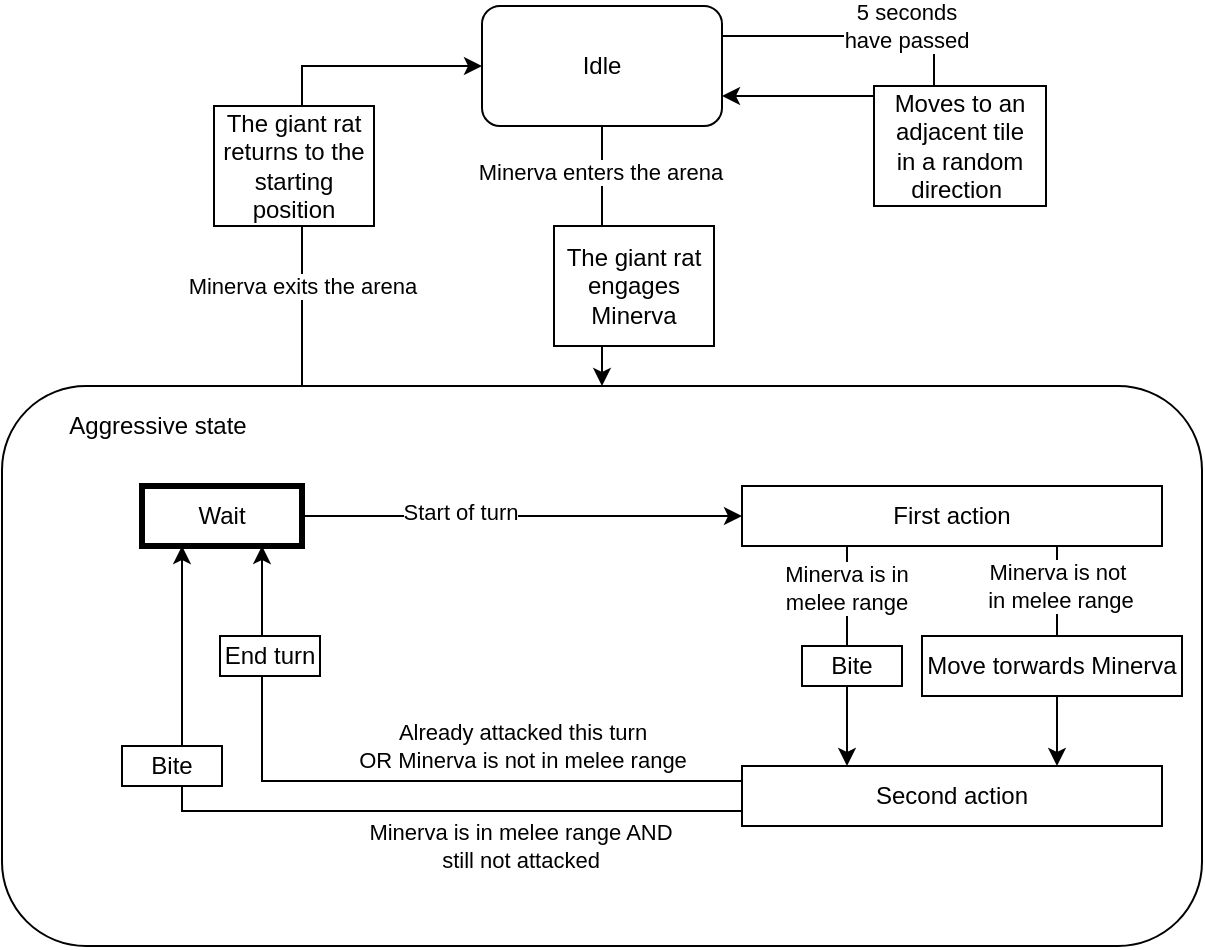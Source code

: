 <mxfile version="13.9.9" type="device"><diagram id="I2tlHXBUYZ8cD2VrJ1-z" name="Pagina-1"><mxGraphModel dx="1024" dy="592" grid="1" gridSize="10" guides="1" tooltips="1" connect="1" arrows="1" fold="1" page="1" pageScale="1" pageWidth="827" pageHeight="1169" math="0" shadow="0"><root><mxCell id="0"/><mxCell id="1" style="" parent="0"/><mxCell id="ib2S4boe3EMSP0cZMdJU-1" value="Idle" style="rounded=1;whiteSpace=wrap;html=1;" parent="1" vertex="1"><mxGeometry x="354" y="40" width="120" height="60" as="geometry"/></mxCell><mxCell id="ib2S4boe3EMSP0cZMdJU-59" style="edgeStyle=orthogonalEdgeStyle;rounded=0;orthogonalLoop=1;jettySize=auto;html=1;exitX=0.25;exitY=0;exitDx=0;exitDy=0;entryX=0;entryY=0.5;entryDx=0;entryDy=0;" parent="1" source="ib2S4boe3EMSP0cZMdJU-3" target="ib2S4boe3EMSP0cZMdJU-1" edge="1"><mxGeometry relative="1" as="geometry"><mxPoint x="94.0" y="67.793" as="targetPoint"/><Array as="points"><mxPoint x="264" y="70"/></Array></mxGeometry></mxCell><mxCell id="ib2S4boe3EMSP0cZMdJU-60" value="Minerva exits the arena" style="edgeLabel;html=1;align=center;verticalAlign=middle;resizable=0;points=[];" parent="ib2S4boe3EMSP0cZMdJU-59" vertex="1" connectable="0"><mxGeometry x="-0.381" relative="1" as="geometry"><mxPoint y="27" as="offset"/></mxGeometry></mxCell><mxCell id="ib2S4boe3EMSP0cZMdJU-3" value="" style="rounded=1;whiteSpace=wrap;html=1;align=left;" parent="1" vertex="1"><mxGeometry x="114" y="230" width="600" height="280" as="geometry"/></mxCell><mxCell id="ib2S4boe3EMSP0cZMdJU-44" value="Aggressive" style="" parent="0"/><mxCell id="ib2S4boe3EMSP0cZMdJU-45" style="edgeStyle=orthogonalEdgeStyle;rounded=0;orthogonalLoop=1;jettySize=auto;html=1;exitX=1;exitY=0.5;exitDx=0;exitDy=0;" parent="ib2S4boe3EMSP0cZMdJU-44" source="ib2S4boe3EMSP0cZMdJU-47" target="ib2S4boe3EMSP0cZMdJU-52" edge="1"><mxGeometry relative="1" as="geometry"/></mxCell><mxCell id="ib2S4boe3EMSP0cZMdJU-46" value="Start of turn" style="edgeLabel;html=1;align=center;verticalAlign=middle;resizable=0;points=[];" parent="ib2S4boe3EMSP0cZMdJU-45" vertex="1" connectable="0"><mxGeometry x="-0.283" y="2" relative="1" as="geometry"><mxPoint as="offset"/></mxGeometry></mxCell><mxCell id="ib2S4boe3EMSP0cZMdJU-47" value="Wait" style="rounded=0;whiteSpace=wrap;html=1;strokeColor=#000000;fillColor=#ffffff;strokeWidth=3;" parent="ib2S4boe3EMSP0cZMdJU-44" vertex="1"><mxGeometry x="184" y="280" width="80" height="30" as="geometry"/></mxCell><mxCell id="ib2S4boe3EMSP0cZMdJU-48" style="edgeStyle=orthogonalEdgeStyle;rounded=0;orthogonalLoop=1;jettySize=auto;html=1;exitX=0.25;exitY=1;exitDx=0;exitDy=0;entryX=0.25;entryY=0;entryDx=0;entryDy=0;" parent="ib2S4boe3EMSP0cZMdJU-44" source="ib2S4boe3EMSP0cZMdJU-52" target="ib2S4boe3EMSP0cZMdJU-57" edge="1"><mxGeometry relative="1" as="geometry"/></mxCell><mxCell id="ib2S4boe3EMSP0cZMdJU-49" value="Minerva is in &lt;br&gt;melee range" style="edgeLabel;html=1;align=center;verticalAlign=middle;resizable=0;points=[];" parent="ib2S4boe3EMSP0cZMdJU-48" vertex="1" connectable="0"><mxGeometry x="-0.168" y="-1" relative="1" as="geometry"><mxPoint y="-25.52" as="offset"/></mxGeometry></mxCell><mxCell id="ib2S4boe3EMSP0cZMdJU-50" style="edgeStyle=orthogonalEdgeStyle;rounded=0;orthogonalLoop=1;jettySize=auto;html=1;exitX=0.75;exitY=1;exitDx=0;exitDy=0;entryX=0.75;entryY=0;entryDx=0;entryDy=0;" parent="ib2S4boe3EMSP0cZMdJU-44" source="ib2S4boe3EMSP0cZMdJU-52" target="ib2S4boe3EMSP0cZMdJU-57" edge="1"><mxGeometry relative="1" as="geometry"/></mxCell><mxCell id="ib2S4boe3EMSP0cZMdJU-51" value="Minerva is not&amp;nbsp;&lt;br&gt;in melee range" style="edgeLabel;html=1;align=center;verticalAlign=middle;resizable=0;points=[];" parent="ib2S4boe3EMSP0cZMdJU-50" vertex="1" connectable="0"><mxGeometry x="-0.703" y="1" relative="1" as="geometry"><mxPoint y="3.33" as="offset"/></mxGeometry></mxCell><mxCell id="ib2S4boe3EMSP0cZMdJU-52" value="First action" style="rounded=0;whiteSpace=wrap;html=1;strokeColor=#000000;fillColor=#ffffff;" parent="ib2S4boe3EMSP0cZMdJU-44" vertex="1"><mxGeometry x="484" y="280" width="210" height="30" as="geometry"/></mxCell><mxCell id="ib2S4boe3EMSP0cZMdJU-53" style="edgeStyle=orthogonalEdgeStyle;rounded=0;orthogonalLoop=1;jettySize=auto;html=1;exitX=0;exitY=0.25;exitDx=0;exitDy=0;entryX=0.75;entryY=1;entryDx=0;entryDy=0;" parent="ib2S4boe3EMSP0cZMdJU-44" source="ib2S4boe3EMSP0cZMdJU-57" target="ib2S4boe3EMSP0cZMdJU-47" edge="1"><mxGeometry relative="1" as="geometry"/></mxCell><mxCell id="ib2S4boe3EMSP0cZMdJU-54" value="Already attacked this turn&lt;br&gt;OR Minerva is not in melee range" style="edgeLabel;html=1;align=center;verticalAlign=middle;resizable=0;points=[];" parent="ib2S4boe3EMSP0cZMdJU-53" vertex="1" connectable="0"><mxGeometry x="-0.374" y="-3" relative="1" as="geometry"><mxPoint x="1.67" y="-14.49" as="offset"/></mxGeometry></mxCell><mxCell id="ib2S4boe3EMSP0cZMdJU-55" style="edgeStyle=orthogonalEdgeStyle;rounded=0;orthogonalLoop=1;jettySize=auto;html=1;exitX=0;exitY=0.75;exitDx=0;exitDy=0;entryX=0.25;entryY=1;entryDx=0;entryDy=0;" parent="ib2S4boe3EMSP0cZMdJU-44" source="ib2S4boe3EMSP0cZMdJU-57" target="ib2S4boe3EMSP0cZMdJU-47" edge="1"><mxGeometry relative="1" as="geometry"/></mxCell><mxCell id="ib2S4boe3EMSP0cZMdJU-56" value="Minerva is in melee range AND&lt;br&gt;still not attacked" style="edgeLabel;html=1;align=center;verticalAlign=middle;resizable=0;points=[];" parent="ib2S4boe3EMSP0cZMdJU-55" vertex="1" connectable="0"><mxGeometry x="-0.462" y="-1" relative="1" as="geometry"><mxPoint y="18.49" as="offset"/></mxGeometry></mxCell><mxCell id="ib2S4boe3EMSP0cZMdJU-57" value="Second action" style="rounded=0;whiteSpace=wrap;html=1;strokeColor=#000000;fillColor=#ffffff;" parent="ib2S4boe3EMSP0cZMdJU-44" vertex="1"><mxGeometry x="484" y="420" width="210" height="30" as="geometry"/></mxCell><mxCell id="9bLOxbcqoGbFulxiyqQJ-3" style="edgeStyle=orthogonalEdgeStyle;rounded=0;orthogonalLoop=1;jettySize=auto;html=1;exitX=1;exitY=0.25;exitDx=0;exitDy=0;entryX=1;entryY=0.75;entryDx=0;entryDy=0;" parent="ib2S4boe3EMSP0cZMdJU-44" source="ib2S4boe3EMSP0cZMdJU-1" target="ib2S4boe3EMSP0cZMdJU-1" edge="1"><mxGeometry relative="1" as="geometry"><Array as="points"><mxPoint x="580" y="55"/><mxPoint x="580" y="85"/></Array></mxGeometry></mxCell><mxCell id="9bLOxbcqoGbFulxiyqQJ-4" value="5 seconds &lt;br&gt;have passed" style="edgeLabel;html=1;align=center;verticalAlign=middle;resizable=0;points=[];" parent="9bLOxbcqoGbFulxiyqQJ-3" vertex="1" connectable="0"><mxGeometry x="-0.398" relative="1" as="geometry"><mxPoint x="19" y="-5" as="offset"/></mxGeometry></mxCell><mxCell id="ib2S4boe3EMSP0cZMdJU-15" value="Tags" parent="0"/><mxCell id="ib2S4boe3EMSP0cZMdJU-16" value="The giant rat returns to the starting position" style="text;html=1;align=center;verticalAlign=middle;whiteSpace=wrap;rounded=0;fillColor=#ffffff;strokeColor=#000000;" parent="ib2S4boe3EMSP0cZMdJU-15" vertex="1"><mxGeometry x="220" y="90" width="80" height="60" as="geometry"/></mxCell><mxCell id="ib2S4boe3EMSP0cZMdJU-18" value="Bite" style="text;html=1;align=center;verticalAlign=middle;whiteSpace=wrap;rounded=0;fillColor=#ffffff;strokeColor=#000000;" parent="ib2S4boe3EMSP0cZMdJU-15" vertex="1"><mxGeometry x="514" y="360" width="50" height="20" as="geometry"/></mxCell><mxCell id="ib2S4boe3EMSP0cZMdJU-19" value="Move torwards Minerva" style="text;html=1;align=center;verticalAlign=middle;whiteSpace=wrap;rounded=0;fillColor=#ffffff;strokeColor=#000000;" parent="ib2S4boe3EMSP0cZMdJU-15" vertex="1"><mxGeometry x="574" y="355" width="130" height="30" as="geometry"/></mxCell><mxCell id="ib2S4boe3EMSP0cZMdJU-23" style="edgeStyle=orthogonalEdgeStyle;rounded=0;orthogonalLoop=1;jettySize=auto;html=1;exitX=0.5;exitY=1;exitDx=0;exitDy=0;" parent="ib2S4boe3EMSP0cZMdJU-15" source="ib2S4boe3EMSP0cZMdJU-1" target="ib2S4boe3EMSP0cZMdJU-3" edge="1"><mxGeometry relative="1" as="geometry"><mxPoint x="224" y="190" as="targetPoint"/></mxGeometry></mxCell><mxCell id="ib2S4boe3EMSP0cZMdJU-35" value="Minerva enters the arena" style="edgeLabel;html=1;align=center;verticalAlign=middle;resizable=0;points=[];" parent="ib2S4boe3EMSP0cZMdJU-23" vertex="1" connectable="0"><mxGeometry x="-0.646" y="-1" relative="1" as="geometry"><mxPoint as="offset"/></mxGeometry></mxCell><mxCell id="ib2S4boe3EMSP0cZMdJU-25" value="Aggressive state" style="text;html=1;strokeColor=none;fillColor=none;align=center;verticalAlign=middle;whiteSpace=wrap;rounded=0;" parent="ib2S4boe3EMSP0cZMdJU-15" vertex="1"><mxGeometry x="134" y="240" width="116" height="20" as="geometry"/></mxCell><mxCell id="ib2S4boe3EMSP0cZMdJU-63" value="The giant rat engages Minerva" style="text;html=1;align=center;verticalAlign=middle;whiteSpace=wrap;rounded=0;strokeColor=#000000;fillColor=#FFFFFF;" parent="ib2S4boe3EMSP0cZMdJU-15" vertex="1"><mxGeometry x="390" y="150" width="80" height="60" as="geometry"/></mxCell><mxCell id="ib2S4boe3EMSP0cZMdJU-64" value="Bite" style="text;html=1;align=center;verticalAlign=middle;whiteSpace=wrap;rounded=0;fillColor=#ffffff;strokeColor=#000000;" parent="ib2S4boe3EMSP0cZMdJU-15" vertex="1"><mxGeometry x="174" y="410" width="50" height="20" as="geometry"/></mxCell><mxCell id="ib2S4boe3EMSP0cZMdJU-65" value="End turn" style="text;html=1;align=center;verticalAlign=middle;whiteSpace=wrap;rounded=0;fillColor=#ffffff;strokeColor=#000000;" parent="ib2S4boe3EMSP0cZMdJU-15" vertex="1"><mxGeometry x="223" y="355" width="50" height="20" as="geometry"/></mxCell><mxCell id="9bLOxbcqoGbFulxiyqQJ-5" value="Moves to an adjacent tile&lt;br&gt;in a random direction&amp;nbsp;" style="text;html=1;align=center;verticalAlign=middle;whiteSpace=wrap;rounded=0;fillColor=#ffffff;strokeColor=#000000;" parent="ib2S4boe3EMSP0cZMdJU-15" vertex="1"><mxGeometry x="550" y="80" width="86" height="60" as="geometry"/></mxCell></root></mxGraphModel></diagram></mxfile>
